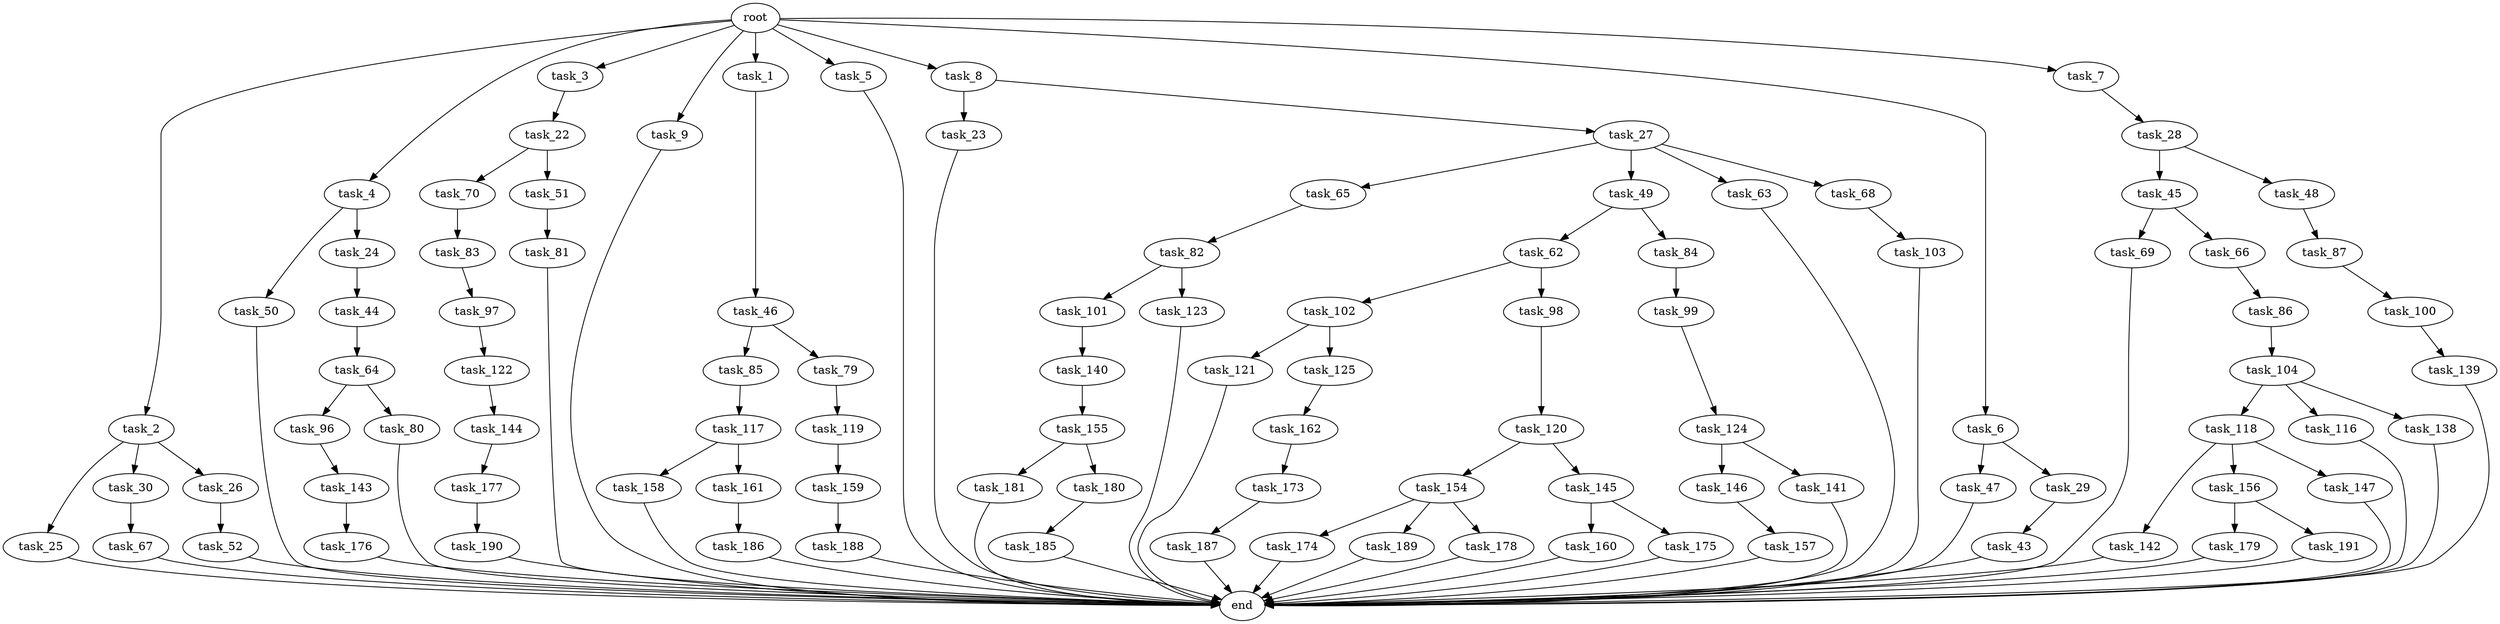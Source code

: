 digraph G {
  task_118 [size="154618822.656000"];
  task_102 [size="1717986918.400000"];
  task_65 [size="1099511627.776000"];
  root [size="0.000000"];
  task_176 [size="274877906.944000"];
  task_67 [size="1717986918.400000"];
  task_142 [size="1717986918.400000"];
  task_156 [size="1717986918.400000"];
  task_162 [size="429496729.600000"];
  task_158 [size="1099511627.776000"];
  task_119 [size="154618822.656000"];
  task_45 [size="429496729.600000"];
  task_25 [size="1099511627.776000"];
  task_144 [size="1717986918.400000"];
  task_44 [size="1391569403.904000"];
  task_179 [size="618475290.624000"];
  task_82 [size="618475290.624000"];
  task_139 [size="618475290.624000"];
  task_28 [size="1391569403.904000"];
  task_50 [size="841813590.016000"];
  task_62 [size="618475290.624000"];
  task_49 [size="1099511627.776000"];
  task_157 [size="1099511627.776000"];
  task_103 [size="274877906.944000"];
  task_146 [size="1099511627.776000"];
  task_159 [size="1717986918.400000"];
  task_155 [size="1391569403.904000"];
  task_121 [size="154618822.656000"];
  task_116 [size="154618822.656000"];
  task_140 [size="68719476.736000"];
  task_147 [size="1717986918.400000"];
  task_190 [size="1717986918.400000"];
  task_122 [size="1391569403.904000"];
  task_52 [size="68719476.736000"];
  task_2 [size="2.048000"];
  task_185 [size="154618822.656000"];
  task_186 [size="1391569403.904000"];
  task_30 [size="1099511627.776000"];
  task_177 [size="1099511627.776000"];
  task_160 [size="618475290.624000"];
  task_104 [size="274877906.944000"];
  task_4 [size="2.048000"];
  task_48 [size="429496729.600000"];
  task_96 [size="154618822.656000"];
  task_64 [size="154618822.656000"];
  task_85 [size="1391569403.904000"];
  task_80 [size="154618822.656000"];
  task_23 [size="1717986918.400000"];
  task_100 [size="429496729.600000"];
  task_188 [size="154618822.656000"];
  task_138 [size="154618822.656000"];
  task_181 [size="841813590.016000"];
  task_173 [size="618475290.624000"];
  task_154 [size="1099511627.776000"];
  task_24 [size="841813590.016000"];
  task_3 [size="2.048000"];
  task_9 [size="2.048000"];
  task_143 [size="68719476.736000"];
  task_174 [size="68719476.736000"];
  task_86 [size="1717986918.400000"];
  task_189 [size="68719476.736000"];
  task_101 [size="68719476.736000"];
  task_1 [size="2.048000"];
  task_26 [size="1099511627.776000"];
  task_99 [size="274877906.944000"];
  task_69 [size="618475290.624000"];
  task_46 [size="1099511627.776000"];
  task_5 [size="2.048000"];
  end [size="0.000000"];
  task_8 [size="2.048000"];
  task_87 [size="1391569403.904000"];
  task_141 [size="1099511627.776000"];
  task_83 [size="618475290.624000"];
  task_63 [size="1099511627.776000"];
  task_84 [size="618475290.624000"];
  task_47 [size="1717986918.400000"];
  task_29 [size="1717986918.400000"];
  task_145 [size="1099511627.776000"];
  task_79 [size="1391569403.904000"];
  task_97 [size="1099511627.776000"];
  task_178 [size="68719476.736000"];
  task_117 [size="274877906.944000"];
  task_187 [size="154618822.656000"];
  task_27 [size="1717986918.400000"];
  task_123 [size="68719476.736000"];
  task_120 [size="68719476.736000"];
  task_6 [size="2.048000"];
  task_70 [size="618475290.624000"];
  task_191 [size="618475290.624000"];
  task_43 [size="154618822.656000"];
  task_175 [size="618475290.624000"];
  task_7 [size="2.048000"];
  task_81 [size="429496729.600000"];
  task_180 [size="841813590.016000"];
  task_161 [size="1099511627.776000"];
  task_98 [size="1717986918.400000"];
  task_51 [size="618475290.624000"];
  task_125 [size="154618822.656000"];
  task_124 [size="154618822.656000"];
  task_68 [size="1099511627.776000"];
  task_66 [size="618475290.624000"];
  task_22 [size="841813590.016000"];

  task_118 -> task_156 [size="838860800.000000"];
  task_118 -> task_147 [size="838860800.000000"];
  task_118 -> task_142 [size="838860800.000000"];
  task_102 -> task_121 [size="75497472.000000"];
  task_102 -> task_125 [size="75497472.000000"];
  task_65 -> task_82 [size="301989888.000000"];
  root -> task_2 [size="1.000000"];
  root -> task_6 [size="1.000000"];
  root -> task_4 [size="1.000000"];
  root -> task_5 [size="1.000000"];
  root -> task_3 [size="1.000000"];
  root -> task_9 [size="1.000000"];
  root -> task_8 [size="1.000000"];
  root -> task_7 [size="1.000000"];
  root -> task_1 [size="1.000000"];
  task_176 -> end [size="1.000000"];
  task_67 -> end [size="1.000000"];
  task_142 -> end [size="1.000000"];
  task_156 -> task_191 [size="301989888.000000"];
  task_156 -> task_179 [size="301989888.000000"];
  task_162 -> task_173 [size="301989888.000000"];
  task_158 -> end [size="1.000000"];
  task_119 -> task_159 [size="838860800.000000"];
  task_45 -> task_69 [size="301989888.000000"];
  task_45 -> task_66 [size="301989888.000000"];
  task_25 -> end [size="1.000000"];
  task_144 -> task_177 [size="536870912.000000"];
  task_44 -> task_64 [size="75497472.000000"];
  task_179 -> end [size="1.000000"];
  task_82 -> task_101 [size="33554432.000000"];
  task_82 -> task_123 [size="33554432.000000"];
  task_139 -> end [size="1.000000"];
  task_28 -> task_48 [size="209715200.000000"];
  task_28 -> task_45 [size="209715200.000000"];
  task_50 -> end [size="1.000000"];
  task_62 -> task_102 [size="838860800.000000"];
  task_62 -> task_98 [size="838860800.000000"];
  task_49 -> task_62 [size="301989888.000000"];
  task_49 -> task_84 [size="301989888.000000"];
  task_157 -> end [size="1.000000"];
  task_103 -> end [size="1.000000"];
  task_146 -> task_157 [size="536870912.000000"];
  task_159 -> task_188 [size="75497472.000000"];
  task_155 -> task_180 [size="411041792.000000"];
  task_155 -> task_181 [size="411041792.000000"];
  task_121 -> end [size="1.000000"];
  task_116 -> end [size="1.000000"];
  task_140 -> task_155 [size="679477248.000000"];
  task_147 -> end [size="1.000000"];
  task_190 -> end [size="1.000000"];
  task_122 -> task_144 [size="838860800.000000"];
  task_52 -> end [size="1.000000"];
  task_2 -> task_26 [size="536870912.000000"];
  task_2 -> task_25 [size="536870912.000000"];
  task_2 -> task_30 [size="536870912.000000"];
  task_185 -> end [size="1.000000"];
  task_186 -> end [size="1.000000"];
  task_30 -> task_67 [size="838860800.000000"];
  task_177 -> task_190 [size="838860800.000000"];
  task_160 -> end [size="1.000000"];
  task_104 -> task_116 [size="75497472.000000"];
  task_104 -> task_118 [size="75497472.000000"];
  task_104 -> task_138 [size="75497472.000000"];
  task_4 -> task_24 [size="411041792.000000"];
  task_4 -> task_50 [size="411041792.000000"];
  task_48 -> task_87 [size="679477248.000000"];
  task_96 -> task_143 [size="33554432.000000"];
  task_64 -> task_80 [size="75497472.000000"];
  task_64 -> task_96 [size="75497472.000000"];
  task_85 -> task_117 [size="134217728.000000"];
  task_80 -> end [size="1.000000"];
  task_23 -> end [size="1.000000"];
  task_100 -> task_139 [size="301989888.000000"];
  task_188 -> end [size="1.000000"];
  task_138 -> end [size="1.000000"];
  task_181 -> end [size="1.000000"];
  task_173 -> task_187 [size="75497472.000000"];
  task_154 -> task_189 [size="33554432.000000"];
  task_154 -> task_178 [size="33554432.000000"];
  task_154 -> task_174 [size="33554432.000000"];
  task_24 -> task_44 [size="679477248.000000"];
  task_3 -> task_22 [size="411041792.000000"];
  task_9 -> end [size="1.000000"];
  task_143 -> task_176 [size="134217728.000000"];
  task_174 -> end [size="1.000000"];
  task_86 -> task_104 [size="134217728.000000"];
  task_189 -> end [size="1.000000"];
  task_101 -> task_140 [size="33554432.000000"];
  task_1 -> task_46 [size="536870912.000000"];
  task_26 -> task_52 [size="33554432.000000"];
  task_99 -> task_124 [size="75497472.000000"];
  task_69 -> end [size="1.000000"];
  task_46 -> task_79 [size="679477248.000000"];
  task_46 -> task_85 [size="679477248.000000"];
  task_5 -> end [size="1.000000"];
  task_8 -> task_23 [size="838860800.000000"];
  task_8 -> task_27 [size="838860800.000000"];
  task_87 -> task_100 [size="209715200.000000"];
  task_141 -> end [size="1.000000"];
  task_83 -> task_97 [size="536870912.000000"];
  task_63 -> end [size="1.000000"];
  task_84 -> task_99 [size="134217728.000000"];
  task_47 -> end [size="1.000000"];
  task_29 -> task_43 [size="75497472.000000"];
  task_145 -> task_160 [size="301989888.000000"];
  task_145 -> task_175 [size="301989888.000000"];
  task_79 -> task_119 [size="75497472.000000"];
  task_97 -> task_122 [size="679477248.000000"];
  task_178 -> end [size="1.000000"];
  task_117 -> task_161 [size="536870912.000000"];
  task_117 -> task_158 [size="536870912.000000"];
  task_187 -> end [size="1.000000"];
  task_27 -> task_65 [size="536870912.000000"];
  task_27 -> task_68 [size="536870912.000000"];
  task_27 -> task_49 [size="536870912.000000"];
  task_27 -> task_63 [size="536870912.000000"];
  task_123 -> end [size="1.000000"];
  task_120 -> task_145 [size="536870912.000000"];
  task_120 -> task_154 [size="536870912.000000"];
  task_6 -> task_29 [size="838860800.000000"];
  task_6 -> task_47 [size="838860800.000000"];
  task_70 -> task_83 [size="301989888.000000"];
  task_191 -> end [size="1.000000"];
  task_43 -> end [size="1.000000"];
  task_175 -> end [size="1.000000"];
  task_7 -> task_28 [size="679477248.000000"];
  task_81 -> end [size="1.000000"];
  task_180 -> task_185 [size="75497472.000000"];
  task_161 -> task_186 [size="679477248.000000"];
  task_98 -> task_120 [size="33554432.000000"];
  task_51 -> task_81 [size="209715200.000000"];
  task_125 -> task_162 [size="209715200.000000"];
  task_124 -> task_146 [size="536870912.000000"];
  task_124 -> task_141 [size="536870912.000000"];
  task_68 -> task_103 [size="134217728.000000"];
  task_66 -> task_86 [size="838860800.000000"];
  task_22 -> task_70 [size="301989888.000000"];
  task_22 -> task_51 [size="301989888.000000"];
}
